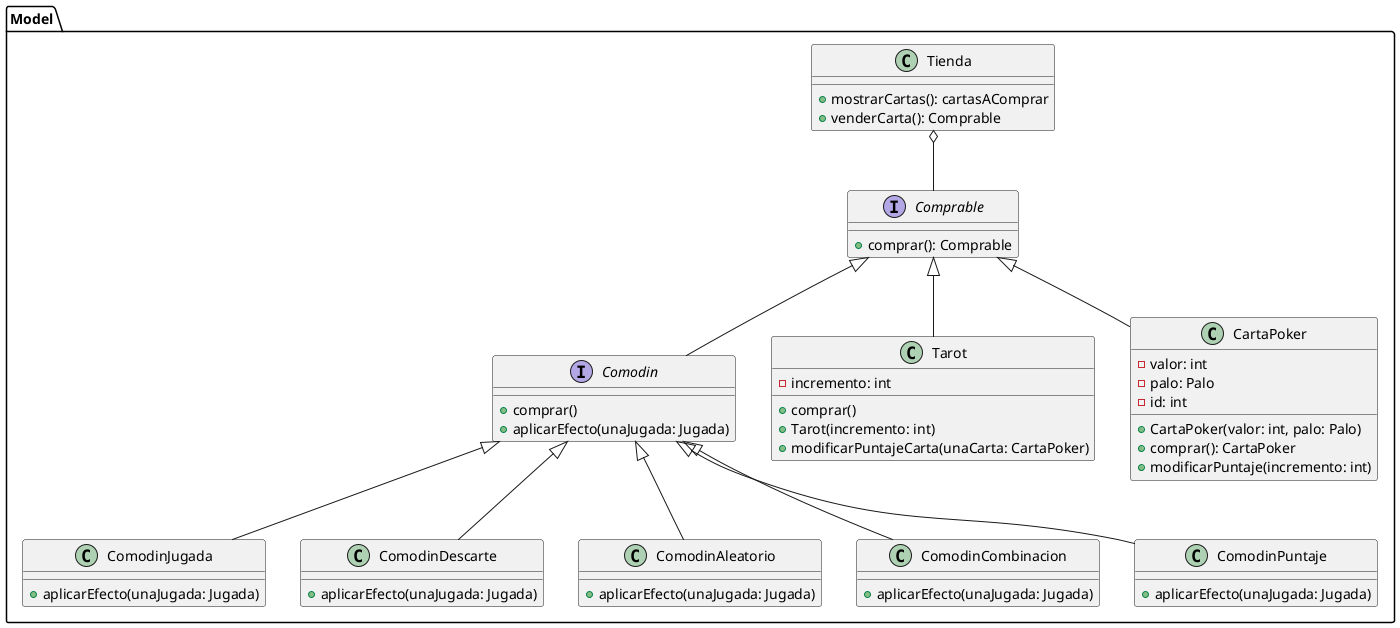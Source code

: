 @startuml

package Model {

class Tienda {
    + mostrarCartas(): cartasAComprar
    + venderCarta(): Comprable
}

interface Comprable {
    + comprar(): Comprable
}

interface Comodin {
    + comprar()
    + aplicarEfecto(unaJugada: Jugada)
}

class ComodinJugada {
    + aplicarEfecto(unaJugada: Jugada)
}
class ComodinDescarte {
    + aplicarEfecto(unaJugada: Jugada)
}
class ComodinAleatorio{
    + aplicarEfecto(unaJugada: Jugada)
}
class ComodinCombinacion{
    + aplicarEfecto(unaJugada: Jugada)
}
class ComodinPuntaje{
    + aplicarEfecto(unaJugada: Jugada)
}

class Tarot {
    - incremento: int
    + comprar()
    + Tarot(incremento: int)
    +modificarPuntajeCarta(unaCarta: CartaPoker)
}

class CartaPoker {
    - valor: int
    - palo: Palo
    - id: int
    + CartaPoker(valor: int, palo: Palo)
    + comprar(): CartaPoker
    + modificarPuntaje(incremento: int)
}


Tienda o-- Comprable
Comodin -up-|> Comprable
CartaPoker -up-|> Comprable
Tarot -up-|> Comprable
ComodinJugada -up-|> Comodin
ComodinDescarte -up-|> Comodin
ComodinAleatorio -up-|> Comodin
ComodinCombinacion -up-|> Comodin
ComodinPuntaje -up-|> Comodin
}
@enduml